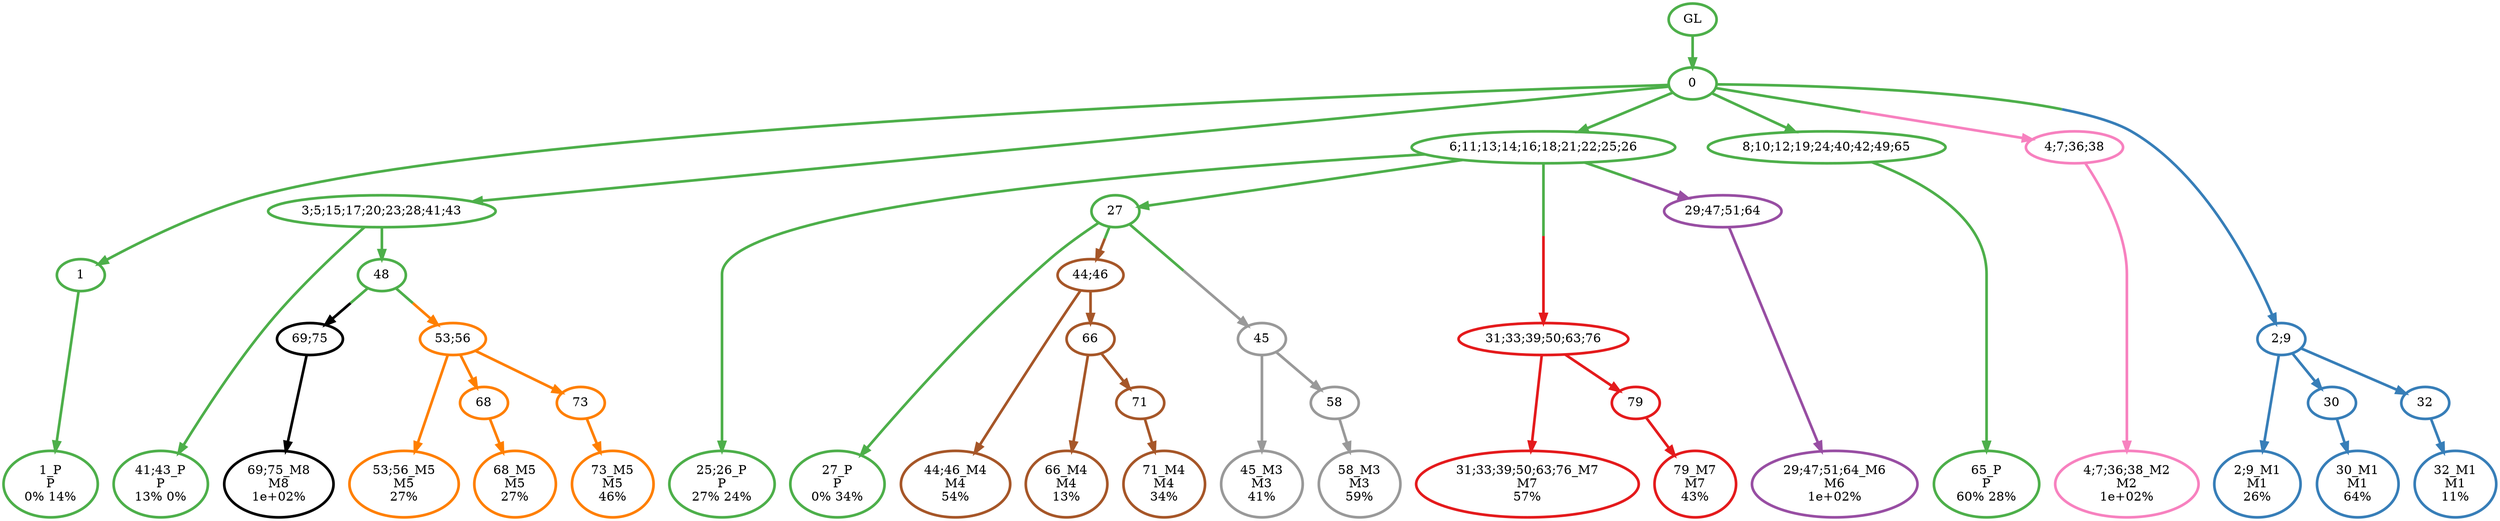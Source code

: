 digraph T {
	{
		rank=same
		41 [penwidth=3,colorscheme=set19,color=3,label="1_P\nP\n0% 14%"]
		39 [penwidth=3,colorscheme=set19,color=3,label="41;43_P\nP\n13% 0%"]
		36 [penwidth=3,colorscheme=set19,color=3,label="25;26_P\nP\n27% 24%"]
		34 [penwidth=3,colorscheme=set19,color=3,label="27_P\nP\n0% 34%"]
		32 [penwidth=3,colorscheme=set19,color=3,label="65_P\nP\n60% 28%"]
		31 [penwidth=3,colorscheme=set19,color=2,label="2;9_M1\nM1\n26%"]
		29 [penwidth=3,colorscheme=set19,color=2,label="30_M1\nM1\n64%"]
		27 [penwidth=3,colorscheme=set19,color=2,label="32_M1\nM1\n11%"]
		26 [penwidth=3,colorscheme=set19,color=8,label="4;7;36;38_M2\nM2\n1e+02%"]
		25 [penwidth=3,colorscheme=set19,color=9,label="45_M3\nM3\n41%"]
		23 [penwidth=3,colorscheme=set19,color=9,label="58_M3\nM3\n59%"]
		22 [penwidth=3,colorscheme=set19,color=7,label="44;46_M4\nM4\n54%"]
		20 [penwidth=3,colorscheme=set19,color=7,label="66_M4\nM4\n13%"]
		18 [penwidth=3,colorscheme=set19,color=7,label="71_M4\nM4\n34%"]
		17 [penwidth=3,colorscheme=set19,color=5,label="53;56_M5\nM5\n27%"]
		15 [penwidth=3,colorscheme=set19,color=5,label="68_M5\nM5\n27%"]
		13 [penwidth=3,colorscheme=set19,color=5,label="73_M5\nM5\n46%"]
		12 [penwidth=3,colorscheme=set19,color=4,label="29;47;51;64_M6\nM6\n1e+02%"]
		11 [penwidth=3,colorscheme=set19,color=1,label="31;33;39;50;63;76_M7\nM7\n57%"]
		9 [penwidth=3,colorscheme=set19,color=1,label="79_M7\nM7\n43%"]
		8 [penwidth=3,colorscheme=set19,color=10,label="69;75_M8\nM8\n1e+02%"]
	}
	44 [penwidth=3,colorscheme=set19,color=3,label="GL"]
	43 [penwidth=3,colorscheme=set19,color=3,label="0"]
	42 [penwidth=3,colorscheme=set19,color=3,label="1"]
	40 [penwidth=3,colorscheme=set19,color=3,label="3;5;15;17;20;23;28;41;43"]
	38 [penwidth=3,colorscheme=set19,color=3,label="48"]
	37 [penwidth=3,colorscheme=set19,color=3,label="6;11;13;14;16;18;21;22;25;26"]
	35 [penwidth=3,colorscheme=set19,color=3,label="27"]
	33 [penwidth=3,colorscheme=set19,color=3,label="8;10;12;19;24;40;42;49;65"]
	30 [penwidth=3,colorscheme=set19,color=2,label="30"]
	28 [penwidth=3,colorscheme=set19,color=2,label="32"]
	24 [penwidth=3,colorscheme=set19,color=9,label="58"]
	21 [penwidth=3,colorscheme=set19,color=7,label="66"]
	19 [penwidth=3,colorscheme=set19,color=7,label="71"]
	16 [penwidth=3,colorscheme=set19,color=5,label="68"]
	14 [penwidth=3,colorscheme=set19,color=5,label="73"]
	10 [penwidth=3,colorscheme=set19,color=1,label="79"]
	7 [penwidth=3,colorscheme=set19,color=10,label="69;75"]
	6 [penwidth=3,colorscheme=set19,color=1,label="31;33;39;50;63;76"]
	5 [penwidth=3,colorscheme=set19,color=4,label="29;47;51;64"]
	4 [penwidth=3,colorscheme=set19,color=5,label="53;56"]
	3 [penwidth=3,colorscheme=set19,color=7,label="44;46"]
	2 [penwidth=3,colorscheme=set19,color=9,label="45"]
	1 [penwidth=3,colorscheme=set19,color=8,label="4;7;36;38"]
	0 [penwidth=3,colorscheme=set19,color=2,label="2;9"]
	44 -> 43 [penwidth=3,colorscheme=set19,color=3]
	43 -> 42 [penwidth=3,colorscheme=set19,color=3]
	43 -> 33 [penwidth=3,colorscheme=set19,color=3]
	43 -> 37 [penwidth=3,colorscheme=set19,color=3]
	43 -> 40 [penwidth=3,colorscheme=set19,color=3]
	43 -> 1 [penwidth=3,colorscheme=set19,color="3;0.5:8"]
	43 -> 0 [penwidth=3,colorscheme=set19,color="3;0.5:2"]
	42 -> 41 [penwidth=3,colorscheme=set19,color=3]
	40 -> 39 [penwidth=3,colorscheme=set19,color=3]
	40 -> 38 [penwidth=3,colorscheme=set19,color=3]
	38 -> 7 [penwidth=3,colorscheme=set19,color="3;0.5:10"]
	38 -> 4 [penwidth=3,colorscheme=set19,color="3;0.5:5"]
	37 -> 36 [penwidth=3,colorscheme=set19,color=3]
	37 -> 35 [penwidth=3,colorscheme=set19,color=3]
	37 -> 6 [penwidth=3,colorscheme=set19,color="3;0.5:1"]
	37 -> 5 [penwidth=3,colorscheme=set19,color="3;0.5:4"]
	35 -> 34 [penwidth=3,colorscheme=set19,color=3]
	35 -> 3 [penwidth=3,colorscheme=set19,color="3;0.5:7"]
	35 -> 2 [penwidth=3,colorscheme=set19,color="3;0.5:9"]
	33 -> 32 [penwidth=3,colorscheme=set19,color=3]
	30 -> 29 [penwidth=3,colorscheme=set19,color=2]
	28 -> 27 [penwidth=3,colorscheme=set19,color=2]
	24 -> 23 [penwidth=3,colorscheme=set19,color=9]
	21 -> 20 [penwidth=3,colorscheme=set19,color=7]
	21 -> 19 [penwidth=3,colorscheme=set19,color=7]
	19 -> 18 [penwidth=3,colorscheme=set19,color=7]
	16 -> 15 [penwidth=3,colorscheme=set19,color=5]
	14 -> 13 [penwidth=3,colorscheme=set19,color=5]
	10 -> 9 [penwidth=3,colorscheme=set19,color=1]
	7 -> 8 [penwidth=3,colorscheme=set19,color=10]
	6 -> 11 [penwidth=3,colorscheme=set19,color=1]
	6 -> 10 [penwidth=3,colorscheme=set19,color=1]
	5 -> 12 [penwidth=3,colorscheme=set19,color=4]
	4 -> 17 [penwidth=3,colorscheme=set19,color=5]
	4 -> 16 [penwidth=3,colorscheme=set19,color=5]
	4 -> 14 [penwidth=3,colorscheme=set19,color=5]
	3 -> 22 [penwidth=3,colorscheme=set19,color=7]
	3 -> 21 [penwidth=3,colorscheme=set19,color=7]
	2 -> 25 [penwidth=3,colorscheme=set19,color=9]
	2 -> 24 [penwidth=3,colorscheme=set19,color=9]
	1 -> 26 [penwidth=3,colorscheme=set19,color=8]
	0 -> 31 [penwidth=3,colorscheme=set19,color=2]
	0 -> 30 [penwidth=3,colorscheme=set19,color=2]
	0 -> 28 [penwidth=3,colorscheme=set19,color=2]
}
